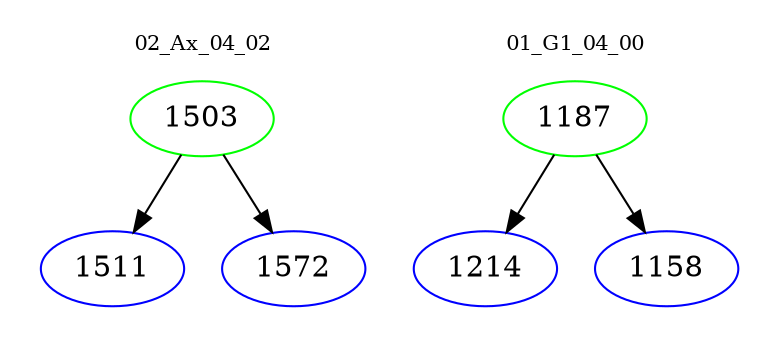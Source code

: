digraph{
subgraph cluster_0 {
color = white
label = "02_Ax_04_02";
fontsize=10;
T0_1503 [label="1503", color="green"]
T0_1503 -> T0_1511 [color="black"]
T0_1511 [label="1511", color="blue"]
T0_1503 -> T0_1572 [color="black"]
T0_1572 [label="1572", color="blue"]
}
subgraph cluster_1 {
color = white
label = "01_G1_04_00";
fontsize=10;
T1_1187 [label="1187", color="green"]
T1_1187 -> T1_1214 [color="black"]
T1_1214 [label="1214", color="blue"]
T1_1187 -> T1_1158 [color="black"]
T1_1158 [label="1158", color="blue"]
}
}
